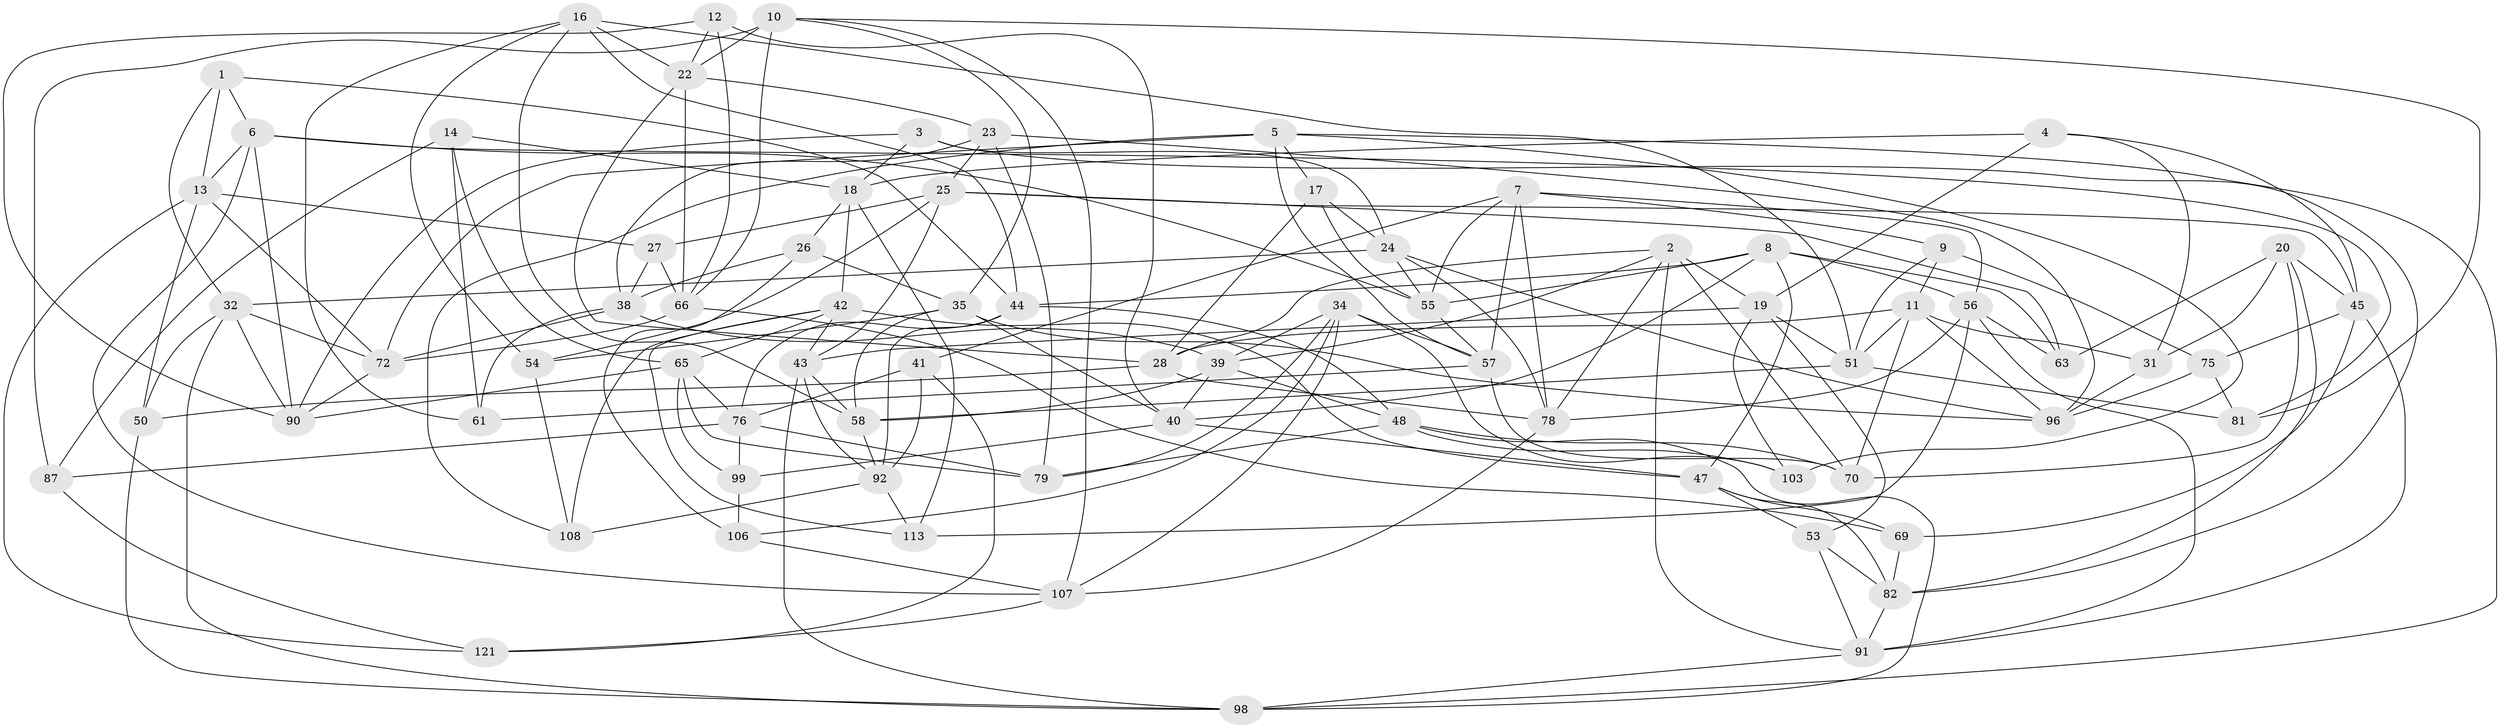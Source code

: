 // original degree distribution, {4: 1.0}
// Generated by graph-tools (version 1.1) at 2025/42/03/06/25 10:42:16]
// undirected, 74 vertices, 194 edges
graph export_dot {
graph [start="1"]
  node [color=gray90,style=filled];
  1;
  2 [super="+68"];
  3;
  4;
  5 [super="+29"];
  6 [super="+116"];
  7 [super="+15"];
  8 [super="+30"];
  9;
  10 [super="+105"];
  11 [super="+46"];
  12;
  13 [super="+21"];
  14;
  16 [super="+100"];
  17;
  18 [super="+73"];
  19 [super="+120"];
  20 [super="+37"];
  22 [super="+33"];
  23 [super="+97"];
  24 [super="+80"];
  25 [super="+36"];
  26;
  27;
  28 [super="+88"];
  31;
  32 [super="+84"];
  34 [super="+60"];
  35 [super="+67"];
  38 [super="+52"];
  39 [super="+109"];
  40 [super="+62"];
  41;
  42 [super="+115"];
  43 [super="+95"];
  44 [super="+49"];
  45 [super="+122"];
  47 [super="+83"];
  48 [super="+77"];
  50;
  51 [super="+74"];
  53;
  54;
  55 [super="+59"];
  56 [super="+104"];
  57 [super="+64"];
  58 [super="+102"];
  61;
  63;
  65 [super="+119"];
  66 [super="+71"];
  69;
  70 [super="+89"];
  72 [super="+86"];
  75;
  76 [super="+117"];
  78 [super="+85"];
  79 [super="+93"];
  81;
  82 [super="+94"];
  87;
  90 [super="+111"];
  91 [super="+118"];
  92 [super="+101"];
  96 [super="+110"];
  98 [super="+112"];
  99;
  103;
  106;
  107 [super="+114"];
  108;
  113;
  121;
  1 -- 44;
  1 -- 32;
  1 -- 13;
  1 -- 6;
  2 -- 78;
  2 -- 19;
  2 -- 28;
  2 -- 91;
  2 -- 70;
  2 -- 39;
  3 -- 90;
  3 -- 24;
  3 -- 18;
  3 -- 82;
  4 -- 19;
  4 -- 31;
  4 -- 45;
  4 -- 18;
  5 -- 72;
  5 -- 17;
  5 -- 98;
  5 -- 108;
  5 -- 103;
  5 -- 57;
  6 -- 81;
  6 -- 13;
  6 -- 90;
  6 -- 107;
  6 -- 55;
  7 -- 41;
  7 -- 55;
  7 -- 56;
  7 -- 9;
  7 -- 78;
  7 -- 57;
  8 -- 47;
  8 -- 63;
  8 -- 56;
  8 -- 44;
  8 -- 55;
  8 -- 40;
  9 -- 11;
  9 -- 75;
  9 -- 51;
  10 -- 81;
  10 -- 66;
  10 -- 107;
  10 -- 22;
  10 -- 87;
  10 -- 35;
  11 -- 31;
  11 -- 51;
  11 -- 70;
  11 -- 28;
  11 -- 96;
  12 -- 66;
  12 -- 22;
  12 -- 90;
  12 -- 40;
  13 -- 50;
  13 -- 121;
  13 -- 72;
  13 -- 27;
  14 -- 18;
  14 -- 87;
  14 -- 61;
  14 -- 65;
  16 -- 54;
  16 -- 58;
  16 -- 22;
  16 -- 51;
  16 -- 44;
  16 -- 61;
  17 -- 24;
  17 -- 55;
  17 -- 28;
  18 -- 42;
  18 -- 113;
  18 -- 26;
  19 -- 103;
  19 -- 43;
  19 -- 53;
  19 -- 51;
  20 -- 63;
  20 -- 45;
  20 -- 82;
  20 -- 31;
  20 -- 70 [weight=2];
  22 -- 66;
  22 -- 28;
  22 -- 23;
  23 -- 96;
  23 -- 79 [weight=2];
  23 -- 25;
  23 -- 38;
  24 -- 55;
  24 -- 32;
  24 -- 78;
  24 -- 96;
  25 -- 27;
  25 -- 45;
  25 -- 63;
  25 -- 54;
  25 -- 43;
  26 -- 106;
  26 -- 35;
  26 -- 38;
  27 -- 38;
  27 -- 66;
  28 -- 78;
  28 -- 50;
  31 -- 96;
  32 -- 90;
  32 -- 50;
  32 -- 72;
  32 -- 98;
  34 -- 106;
  34 -- 39;
  34 -- 79;
  34 -- 57;
  34 -- 107;
  34 -- 103;
  35 -- 58;
  35 -- 40;
  35 -- 54;
  35 -- 96;
  38 -- 61;
  38 -- 72;
  38 -- 39;
  39 -- 48;
  39 -- 40;
  39 -- 58;
  40 -- 99;
  40 -- 47;
  41 -- 121;
  41 -- 76;
  41 -- 92;
  42 -- 113;
  42 -- 65;
  42 -- 43;
  42 -- 108;
  42 -- 47;
  43 -- 58;
  43 -- 98;
  43 -- 92;
  44 -- 76;
  44 -- 48;
  44 -- 92;
  45 -- 75;
  45 -- 91;
  45 -- 69;
  47 -- 53;
  47 -- 82;
  47 -- 69;
  48 -- 79;
  48 -- 98;
  48 -- 70;
  48 -- 103;
  50 -- 98;
  51 -- 81;
  51 -- 58;
  53 -- 82;
  53 -- 91;
  54 -- 108;
  55 -- 57;
  56 -- 63;
  56 -- 91;
  56 -- 113;
  56 -- 78;
  57 -- 70;
  57 -- 61;
  58 -- 92;
  65 -- 76;
  65 -- 79;
  65 -- 90;
  65 -- 99;
  66 -- 69;
  66 -- 72;
  69 -- 82;
  72 -- 90;
  75 -- 96;
  75 -- 81;
  76 -- 99;
  76 -- 87;
  76 -- 79;
  78 -- 107;
  82 -- 91;
  87 -- 121;
  91 -- 98;
  92 -- 108;
  92 -- 113;
  99 -- 106;
  106 -- 107;
  107 -- 121;
}
